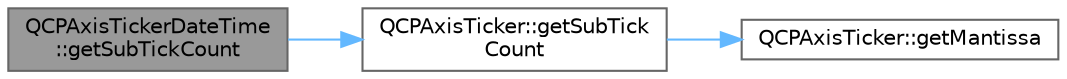 digraph "QCPAxisTickerDateTime::getSubTickCount"
{
 // LATEX_PDF_SIZE
  bgcolor="transparent";
  edge [fontname=Helvetica,fontsize=10,labelfontname=Helvetica,labelfontsize=10];
  node [fontname=Helvetica,fontsize=10,shape=box,height=0.2,width=0.4];
  rankdir="LR";
  Node1 [label="QCPAxisTickerDateTime\l::getSubTickCount",height=0.2,width=0.4,color="gray40", fillcolor="grey60", style="filled", fontcolor="black",tooltip=" "];
  Node1 -> Node2 [color="steelblue1",style="solid"];
  Node2 [label="QCPAxisTicker::getSubTick\lCount",height=0.2,width=0.4,color="grey40", fillcolor="white", style="filled",URL="$class_q_c_p_axis_ticker.html#a4ccc403ced7a1457ce6ba293509933c8",tooltip=" "];
  Node2 -> Node3 [color="steelblue1",style="solid"];
  Node3 [label="QCPAxisTicker::getMantissa",height=0.2,width=0.4,color="grey40", fillcolor="white", style="filled",URL="$class_q_c_p_axis_ticker.html#a2f1e223bafbf2cec7c3ba8b08d5c77e8",tooltip=" "];
}

